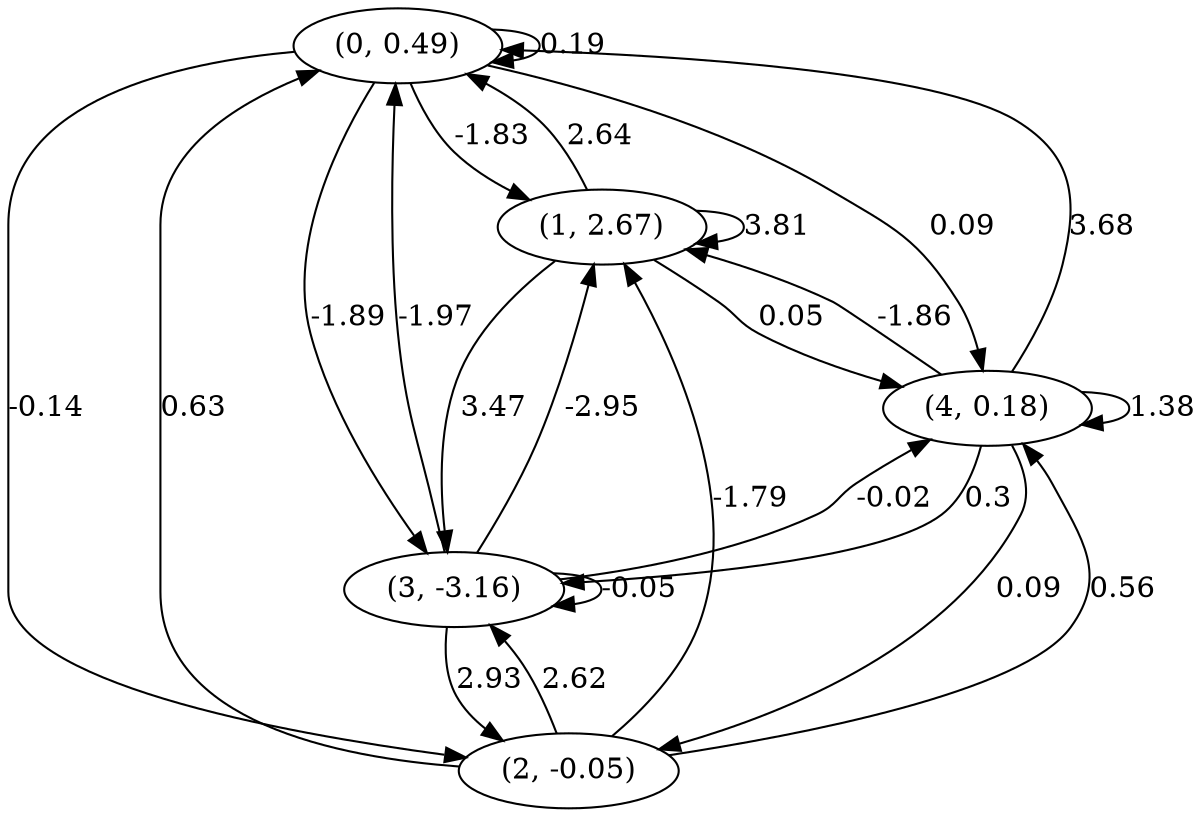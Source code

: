 digraph {
    0 [ label = "(0, 0.49)" ]
    1 [ label = "(1, 2.67)" ]
    2 [ label = "(2, -0.05)" ]
    3 [ label = "(3, -3.16)" ]
    4 [ label = "(4, 0.18)" ]
    0 -> 0 [ label = "0.19" ]
    1 -> 1 [ label = "3.81" ]
    3 -> 3 [ label = "-0.05" ]
    4 -> 4 [ label = "1.38" ]
    1 -> 0 [ label = "2.64" ]
    2 -> 0 [ label = "0.63" ]
    3 -> 0 [ label = "-1.97" ]
    4 -> 0 [ label = "3.68" ]
    0 -> 1 [ label = "-1.83" ]
    2 -> 1 [ label = "-1.79" ]
    3 -> 1 [ label = "-2.95" ]
    4 -> 1 [ label = "-1.86" ]
    0 -> 2 [ label = "-0.14" ]
    3 -> 2 [ label = "2.93" ]
    4 -> 2 [ label = "0.09" ]
    0 -> 3 [ label = "-1.89" ]
    1 -> 3 [ label = "3.47" ]
    2 -> 3 [ label = "2.62" ]
    4 -> 3 [ label = "0.3" ]
    0 -> 4 [ label = "0.09" ]
    1 -> 4 [ label = "0.05" ]
    2 -> 4 [ label = "0.56" ]
    3 -> 4 [ label = "-0.02" ]
}


